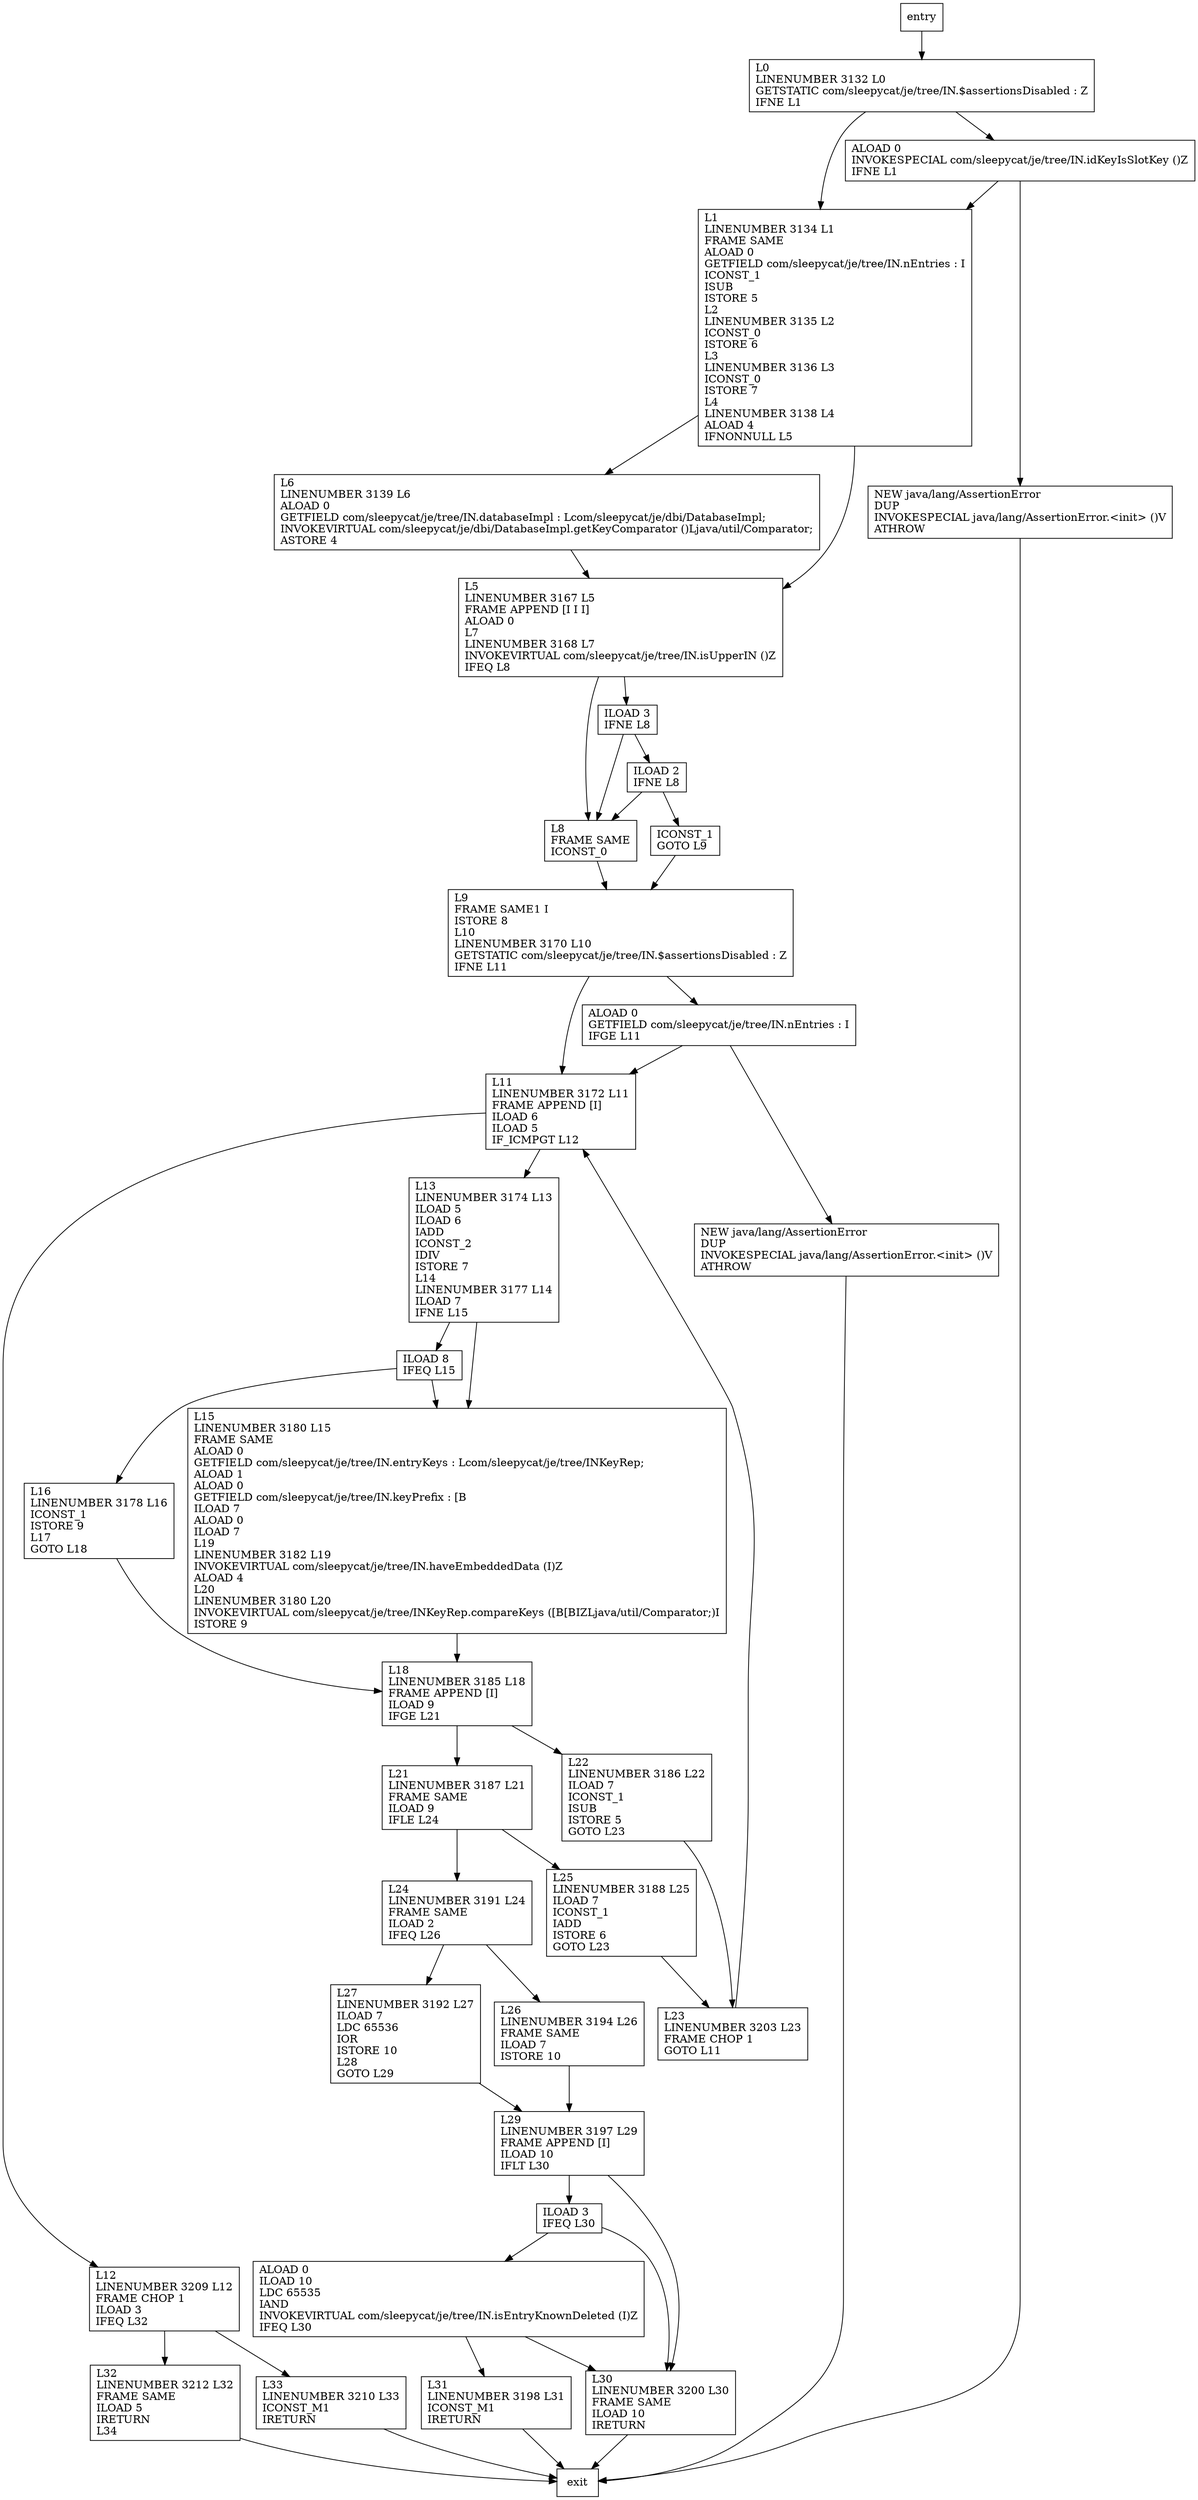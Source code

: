 digraph findEntry {
node [shape=record];
381263749 [label="ALOAD 0\lINVOKESPECIAL com/sleepycat/je/tree/IN.idKeyIsSlotKey ()Z\lIFNE L1\l"];
1302239156 [label="ILOAD 2\lIFNE L8\l"];
1973042350 [label="L27\lLINENUMBER 3192 L27\lILOAD 7\lLDC 65536\lIOR\lISTORE 10\lL28\lGOTO L29\l"];
247922794 [label="L23\lLINENUMBER 3203 L23\lFRAME CHOP 1\lGOTO L11\l"];
1739963915 [label="L9\lFRAME SAME1 I\lISTORE 8\lL10\lLINENUMBER 3170 L10\lGETSTATIC com/sleepycat/je/tree/IN.$assertionsDisabled : Z\lIFNE L11\l"];
1840123241 [label="L16\lLINENUMBER 3178 L16\lICONST_1\lISTORE 9\lL17\lGOTO L18\l"];
2059227387 [label="L29\lLINENUMBER 3197 L29\lFRAME APPEND [I]\lILOAD 10\lIFLT L30\l"];
1386426787 [label="ICONST_1\lGOTO L9\l"];
1591191647 [label="L12\lLINENUMBER 3209 L12\lFRAME CHOP 1\lILOAD 3\lIFEQ L32\l"];
1182349884 [label="L24\lLINENUMBER 3191 L24\lFRAME SAME\lILOAD 2\lIFEQ L26\l"];
481489976 [label="L30\lLINENUMBER 3200 L30\lFRAME SAME\lILOAD 10\lIRETURN\l"];
954844236 [label="ALOAD 0\lILOAD 10\lLDC 65535\lIAND\lINVOKEVIRTUAL com/sleepycat/je/tree/IN.isEntryKnownDeleted (I)Z\lIFEQ L30\l"];
1834933304 [label="L33\lLINENUMBER 3210 L33\lICONST_M1\lIRETURN\l"];
1377123996 [label="L1\lLINENUMBER 3134 L1\lFRAME SAME\lALOAD 0\lGETFIELD com/sleepycat/je/tree/IN.nEntries : I\lICONST_1\lISUB\lISTORE 5\lL2\lLINENUMBER 3135 L2\lICONST_0\lISTORE 6\lL3\lLINENUMBER 3136 L3\lICONST_0\lISTORE 7\lL4\lLINENUMBER 3138 L4\lALOAD 4\lIFNONNULL L5\l"];
1999857347 [label="L8\lFRAME SAME\lICONST_0\l"];
738824695 [label="L25\lLINENUMBER 3188 L25\lILOAD 7\lICONST_1\lIADD\lISTORE 6\lGOTO L23\l"];
1628427705 [label="L6\lLINENUMBER 3139 L6\lALOAD 0\lGETFIELD com/sleepycat/je/tree/IN.databaseImpl : Lcom/sleepycat/je/dbi/DatabaseImpl;\lINVOKEVIRTUAL com/sleepycat/je/dbi/DatabaseImpl.getKeyComparator ()Ljava/util/Comparator;\lASTORE 4\l"];
1517325345 [label="ILOAD 8\lIFEQ L15\l"];
866939315 [label="L13\lLINENUMBER 3174 L13\lILOAD 5\lILOAD 6\lIADD\lICONST_2\lIDIV\lISTORE 7\lL14\lLINENUMBER 3177 L14\lILOAD 7\lIFNE L15\l"];
675508514 [label="L31\lLINENUMBER 3198 L31\lICONST_M1\lIRETURN\l"];
851893432 [label="ALOAD 0\lGETFIELD com/sleepycat/je/tree/IN.nEntries : I\lIFGE L11\l"];
1352094141 [label="L21\lLINENUMBER 3187 L21\lFRAME SAME\lILOAD 9\lIFLE L24\l"];
1724315295 [label="L32\lLINENUMBER 3212 L32\lFRAME SAME\lILOAD 5\lIRETURN\lL34\l"];
442232946 [label="ILOAD 3\lIFEQ L30\l"];
1507500450 [label="L0\lLINENUMBER 3132 L0\lGETSTATIC com/sleepycat/je/tree/IN.$assertionsDisabled : Z\lIFNE L1\l"];
1029690008 [label="L15\lLINENUMBER 3180 L15\lFRAME SAME\lALOAD 0\lGETFIELD com/sleepycat/je/tree/IN.entryKeys : Lcom/sleepycat/je/tree/INKeyRep;\lALOAD 1\lALOAD 0\lGETFIELD com/sleepycat/je/tree/IN.keyPrefix : [B\lILOAD 7\lALOAD 0\lILOAD 7\lL19\lLINENUMBER 3182 L19\lINVOKEVIRTUAL com/sleepycat/je/tree/IN.haveEmbeddedData (I)Z\lALOAD 4\lL20\lLINENUMBER 3180 L20\lINVOKEVIRTUAL com/sleepycat/je/tree/INKeyRep.compareKeys ([B[BIZLjava/util/Comparator;)I\lISTORE 9\l"];
320836133 [label="L22\lLINENUMBER 3186 L22\lILOAD 7\lICONST_1\lISUB\lISTORE 5\lGOTO L23\l"];
2040778090 [label="NEW java/lang/AssertionError\lDUP\lINVOKESPECIAL java/lang/AssertionError.\<init\> ()V\lATHROW\l"];
437647066 [label="ILOAD 3\lIFNE L8\l"];
240698835 [label="L18\lLINENUMBER 3185 L18\lFRAME APPEND [I]\lILOAD 9\lIFGE L21\l"];
1139319017 [label="L26\lLINENUMBER 3194 L26\lFRAME SAME\lILOAD 7\lISTORE 10\l"];
199022912 [label="L11\lLINENUMBER 3172 L11\lFRAME APPEND [I]\lILOAD 6\lILOAD 5\lIF_ICMPGT L12\l"];
936067075 [label="NEW java/lang/AssertionError\lDUP\lINVOKESPECIAL java/lang/AssertionError.\<init\> ()V\lATHROW\l"];
990916841 [label="L5\lLINENUMBER 3167 L5\lFRAME APPEND [I I I]\lALOAD 0\lL7\lLINENUMBER 3168 L7\lINVOKEVIRTUAL com/sleepycat/je/tree/IN.isUpperIN ()Z\lIFEQ L8\l"];
entry;
exit;
381263749 -> 1377123996
381263749 -> 936067075
1302239156 -> 1999857347
1302239156 -> 1386426787
1973042350 -> 2059227387
247922794 -> 199022912
1739963915 -> 851893432
1739963915 -> 199022912
1840123241 -> 240698835
2059227387 -> 481489976
2059227387 -> 442232946
1386426787 -> 1739963915
1591191647 -> 1834933304
1591191647 -> 1724315295
1182349884 -> 1973042350
1182349884 -> 1139319017
481489976 -> exit
954844236 -> 481489976
954844236 -> 675508514
1834933304 -> exit
1377123996 -> 1628427705
1377123996 -> 990916841
1999857347 -> 1739963915
738824695 -> 247922794
1628427705 -> 990916841
1517325345 -> 1029690008
1517325345 -> 1840123241
866939315 -> 1029690008
866939315 -> 1517325345
675508514 -> exit
851893432 -> 2040778090
851893432 -> 199022912
1352094141 -> 738824695
1352094141 -> 1182349884
1724315295 -> exit
442232946 -> 481489976
442232946 -> 954844236
entry -> 1507500450
1507500450 -> 381263749
1507500450 -> 1377123996
1029690008 -> 240698835
320836133 -> 247922794
2040778090 -> exit
437647066 -> 1999857347
437647066 -> 1302239156
240698835 -> 1352094141
240698835 -> 320836133
1139319017 -> 2059227387
199022912 -> 866939315
199022912 -> 1591191647
936067075 -> exit
990916841 -> 1999857347
990916841 -> 437647066
}
